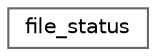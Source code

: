 digraph "Graphical Class Hierarchy"
{
 // LATEX_PDF_SIZE
  bgcolor="transparent";
  edge [fontname=Helvetica,fontsize=10,labelfontname=Helvetica,labelfontsize=10];
  node [fontname=Helvetica,fontsize=10,shape=box,height=0.2,width=0.4];
  rankdir="LR";
  Node0 [label="file_status",height=0.2,width=0.4,color="grey40", fillcolor="white", style="filled",URL="$structfile__status.html",tooltip=" "];
}
